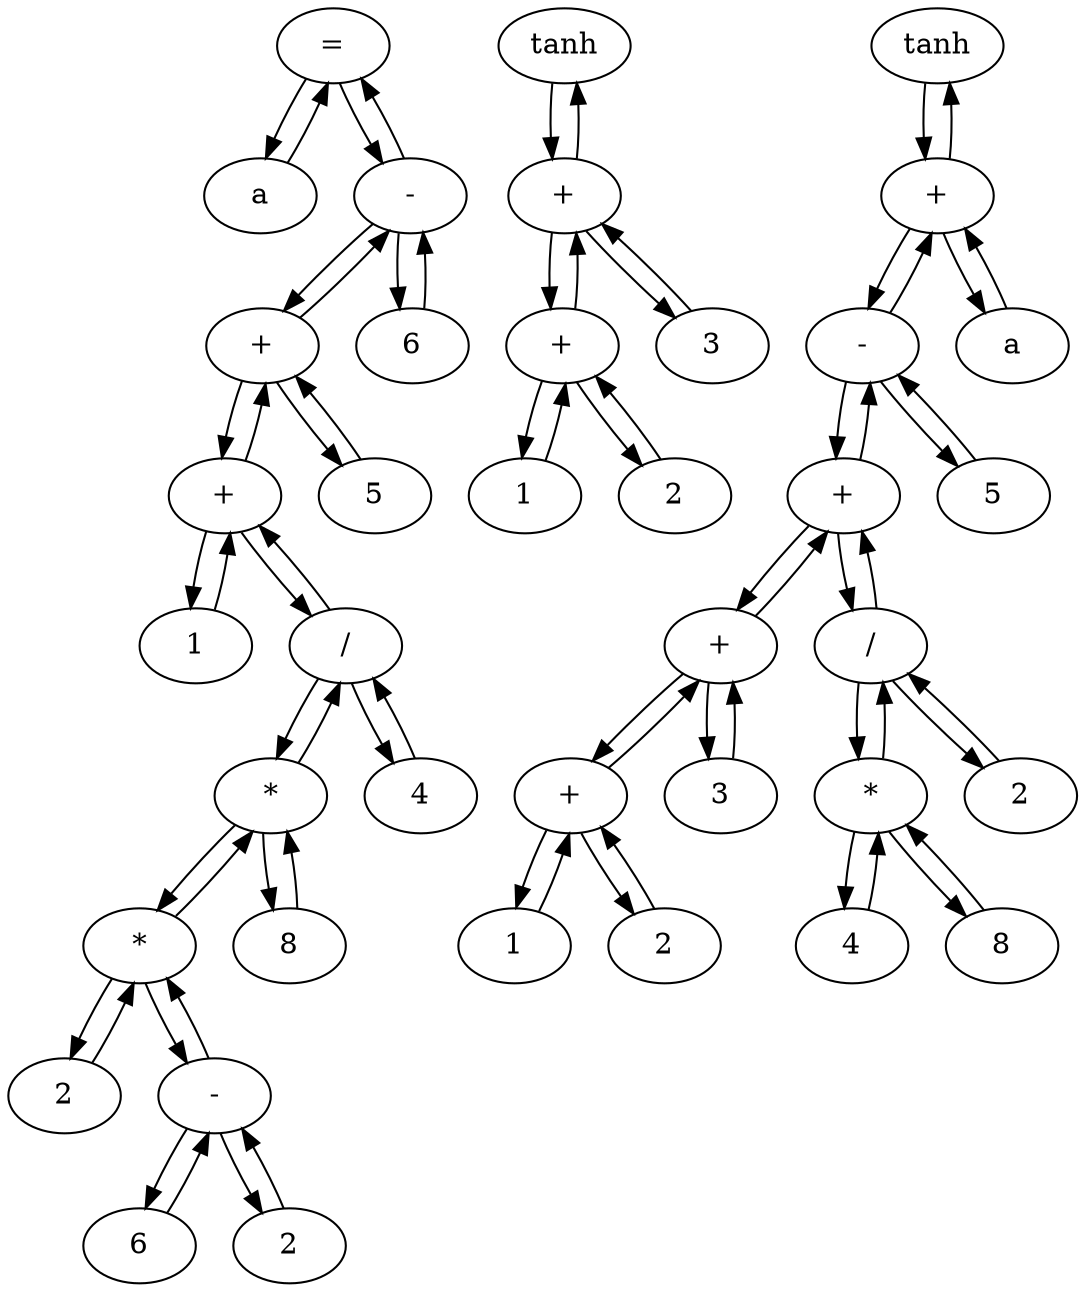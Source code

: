 digraph AST {
    1[label="="];
    2[label="a"];
    3[label="-"];
    4[label="+"];
    5[label="+"];
    6[label="1"];
    7[label="/"];
    8[label="*"];
    9[label="*"];
    10[label="2"];
    11[label="-"];
    12[label="6"];
    13[label="2"];
    14[label="8"];
    15[label="4"];
    16[label="5"];
    17[label="6"];
    18[label="tanh"];
    19[label="+"];
    20[label="+"];
    21[label="1"];
    22[label="2"];
    23[label="3"];
    24[label="tanh"];
    25[label="+"];
    26[label="-"];
    27[label="+"];
    28[label="+"];
    29[label="+"];
    30[label="1"];
    31[label="2"];
    32[label="3"];
    33[label="/"];
    34[label="*"];
    35[label="4"];
    36[label="8"];
    37[label="2"];
    38[label="5"];
    39[label="a"];

    1->2;
    2->1;
    5->6;
    6->5;
    9->10;
    10->9;
    11->12;
    12->11;
    11->13;
    13->11;
    9->11;
    11->9;
    8->9;
    9->8;
    8->14;
    14->8;
    7->8;
    8->7;
    7->15;
    15->7;
    5->7;
    7->5;
    4->5;
    5->4;
    4->16;
    16->4;
    3->4;
    4->3;
    3->17;
    17->3;
    1->3;
    3->1;
    20->21;
    21->20;
    20->22;
    22->20;
    19->20;
    20->19;
    19->23;
    23->19;
    18->19;
    19->18;
    29->30;
    30->29;
    29->31;
    31->29;
    28->29;
    29->28;
    28->32;
    32->28;
    27->28;
    28->27;
    34->35;
    35->34;
    34->36;
    36->34;
    33->34;
    34->33;
    33->37;
    37->33;
    27->33;
    33->27;
    26->27;
    27->26;
    26->38;
    38->26;
    25->26;
    26->25;
    25->39;
    39->25;
    24->25;
    25->24;

}